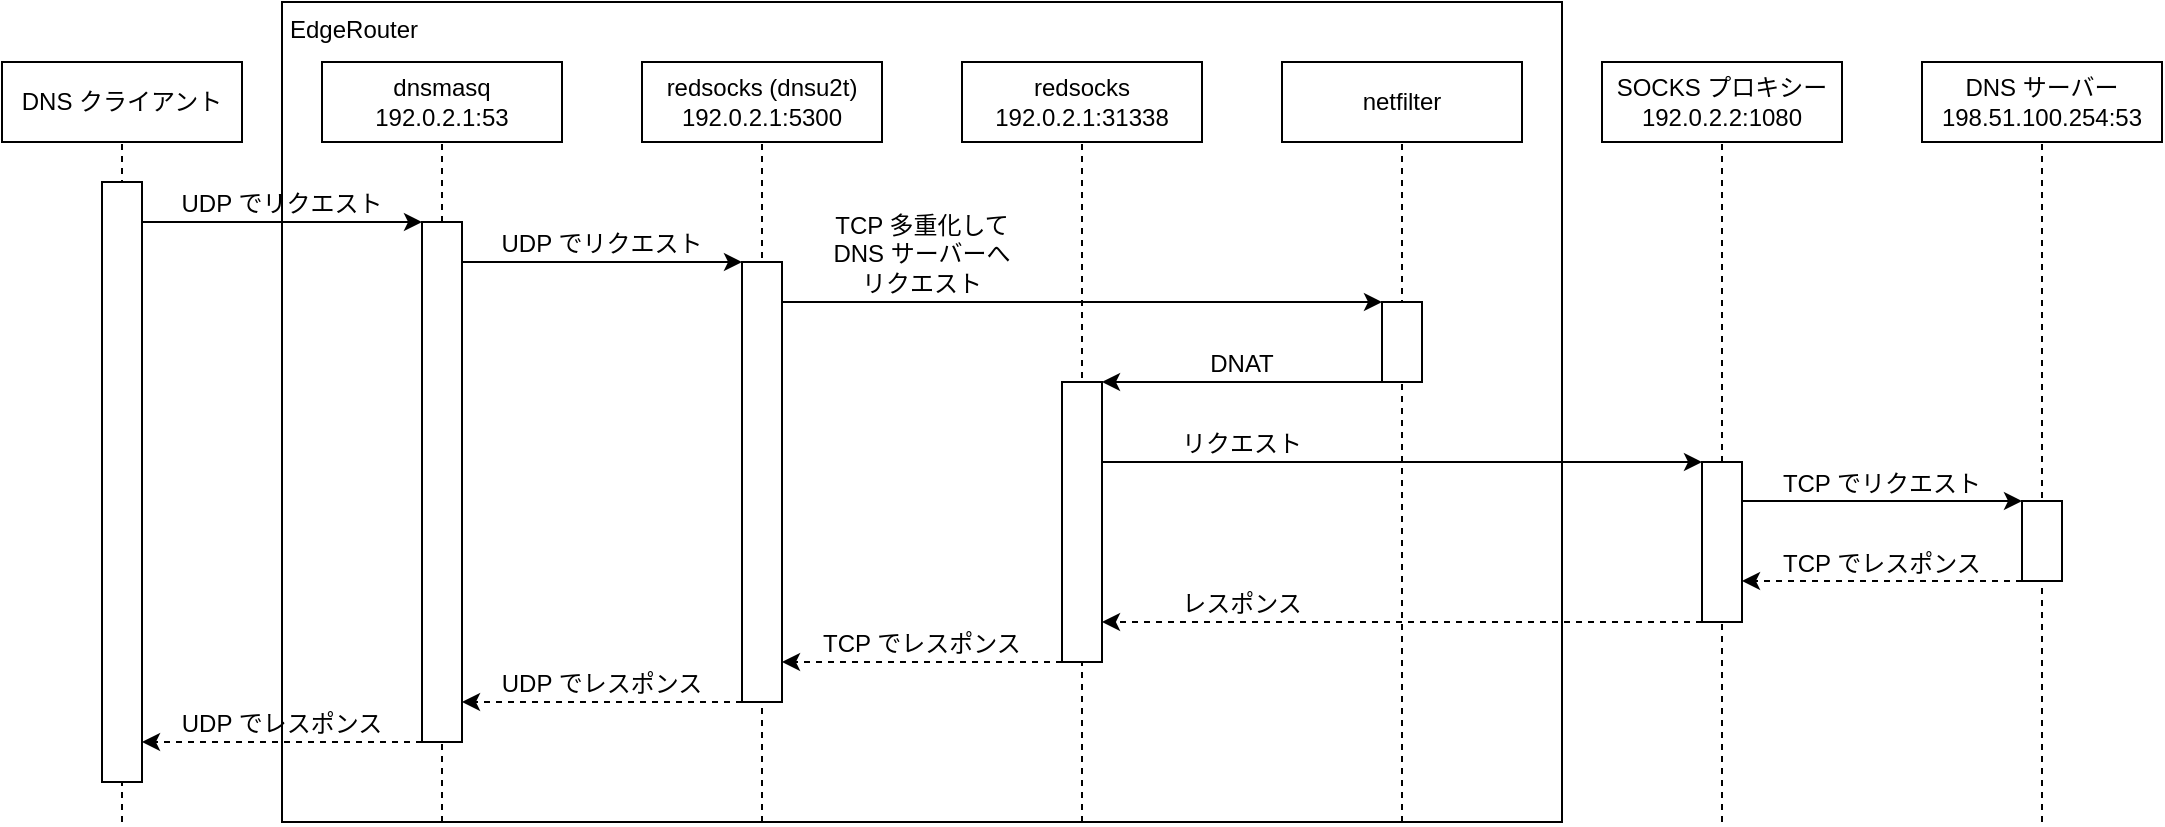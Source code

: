<mxfile version="12.7.9" type="device"><diagram id="B4vYKOqa0Y-tL7P2Om9h" name="Page-1"><mxGraphModel dx="936" dy="983" grid="1" gridSize="10" guides="1" tooltips="1" connect="1" arrows="1" fold="1" page="1" pageScale="1" pageWidth="827" pageHeight="1169" math="0" shadow="0"><root><mxCell id="0"/><mxCell id="1" parent="0"/><mxCell id="K_nzTIbqXfHjaj6cSY2s-44" value="EdgeRouter" style="rounded=0;whiteSpace=wrap;html=1;fillColor=none;align=left;verticalAlign=top;spacingLeft=2;" parent="1" vertex="1"><mxGeometry x="180" y="40" width="640" height="410" as="geometry"/></mxCell><mxCell id="K_nzTIbqXfHjaj6cSY2s-65" value="" style="endArrow=none;html=1;dashed=1;" parent="1" edge="1"><mxGeometry width="50" height="50" relative="1" as="geometry"><mxPoint x="740" y="450" as="sourcePoint"/><mxPoint x="740" y="110" as="targetPoint"/></mxGeometry></mxCell><mxCell id="K_nzTIbqXfHjaj6cSY2s-56" value="" style="endArrow=none;html=1;dashed=1;" parent="1" edge="1"><mxGeometry width="50" height="50" relative="1" as="geometry"><mxPoint x="1060" y="450" as="sourcePoint"/><mxPoint x="1060" y="110" as="targetPoint"/></mxGeometry></mxCell><mxCell id="K_nzTIbqXfHjaj6cSY2s-55" value="" style="endArrow=none;html=1;dashed=1;" parent="1" edge="1"><mxGeometry width="50" height="50" relative="1" as="geometry"><mxPoint x="900" y="450" as="sourcePoint"/><mxPoint x="900" y="110" as="targetPoint"/></mxGeometry></mxCell><mxCell id="K_nzTIbqXfHjaj6cSY2s-54" value="" style="endArrow=none;html=1;dashed=1;" parent="1" edge="1"><mxGeometry width="50" height="50" relative="1" as="geometry"><mxPoint x="580" y="450" as="sourcePoint"/><mxPoint x="580" y="110" as="targetPoint"/></mxGeometry></mxCell><mxCell id="K_nzTIbqXfHjaj6cSY2s-48" value="" style="endArrow=none;html=1;dashed=1;" parent="1" edge="1"><mxGeometry width="50" height="50" relative="1" as="geometry"><mxPoint x="420" y="450" as="sourcePoint"/><mxPoint x="420" y="110" as="targetPoint"/></mxGeometry></mxCell><mxCell id="K_nzTIbqXfHjaj6cSY2s-30" value="" style="endArrow=none;html=1;dashed=1;" parent="1" edge="1"><mxGeometry width="50" height="50" relative="1" as="geometry"><mxPoint x="100" y="450" as="sourcePoint"/><mxPoint x="100" y="110" as="targetPoint"/></mxGeometry></mxCell><mxCell id="K_nzTIbqXfHjaj6cSY2s-1" value="DNS クライアント" style="rounded=0;whiteSpace=wrap;html=1;" parent="1" vertex="1"><mxGeometry x="40" y="70" width="120" height="40" as="geometry"/></mxCell><mxCell id="K_nzTIbqXfHjaj6cSY2s-2" value="" style="rounded=0;whiteSpace=wrap;html=1;" parent="1" vertex="1"><mxGeometry x="90" y="130" width="20" height="300" as="geometry"/></mxCell><mxCell id="K_nzTIbqXfHjaj6cSY2s-4" value="redsocks (dnsu2t)&lt;br&gt;192.0.2.1:5300" style="rounded=0;whiteSpace=wrap;html=1;" parent="1" vertex="1"><mxGeometry x="360" y="70" width="120" height="40" as="geometry"/></mxCell><mxCell id="K_nzTIbqXfHjaj6cSY2s-5" value="" style="rounded=0;whiteSpace=wrap;html=1;" parent="1" vertex="1"><mxGeometry x="410" y="170" width="20" height="220" as="geometry"/></mxCell><mxCell id="K_nzTIbqXfHjaj6cSY2s-10" value="redsocks&lt;br&gt;192.0.2.1:31338" style="rounded=0;whiteSpace=wrap;html=1;" parent="1" vertex="1"><mxGeometry x="520" y="70" width="120" height="40" as="geometry"/></mxCell><mxCell id="K_nzTIbqXfHjaj6cSY2s-13" value="SOCKS プロキシー&lt;br&gt;192.0.2.2:1080" style="rounded=0;whiteSpace=wrap;html=1;" parent="1" vertex="1"><mxGeometry x="840" y="70" width="120" height="40" as="geometry"/></mxCell><mxCell id="K_nzTIbqXfHjaj6cSY2s-14" value="DNS サーバー&lt;br&gt;198.51.100.254:53" style="rounded=0;whiteSpace=wrap;html=1;" parent="1" vertex="1"><mxGeometry x="1000" y="70" width="120" height="40" as="geometry"/></mxCell><mxCell id="K_nzTIbqXfHjaj6cSY2s-15" value="" style="rounded=0;whiteSpace=wrap;html=1;" parent="1" vertex="1"><mxGeometry x="890" y="270" width="20" height="80" as="geometry"/></mxCell><mxCell id="K_nzTIbqXfHjaj6cSY2s-16" value="" style="rounded=0;whiteSpace=wrap;html=1;" parent="1" vertex="1"><mxGeometry x="1050" y="289.5" width="20" height="40" as="geometry"/></mxCell><mxCell id="K_nzTIbqXfHjaj6cSY2s-21" value="" style="endArrow=classic;html=1;" parent="1" edge="1"><mxGeometry width="50" height="50" relative="1" as="geometry"><mxPoint x="110" y="150" as="sourcePoint"/><mxPoint x="250" y="150" as="targetPoint"/></mxGeometry></mxCell><mxCell id="K_nzTIbqXfHjaj6cSY2s-23" value="" style="endArrow=classic;html=1;" parent="1" edge="1"><mxGeometry width="50" height="50" relative="1" as="geometry"><mxPoint x="730" y="230" as="sourcePoint"/><mxPoint x="590" y="230" as="targetPoint"/></mxGeometry></mxCell><mxCell id="K_nzTIbqXfHjaj6cSY2s-24" value="" style="endArrow=classic;html=1;" parent="1" edge="1"><mxGeometry width="50" height="50" relative="1" as="geometry"><mxPoint x="910" y="289.5" as="sourcePoint"/><mxPoint x="1050" y="289.5" as="targetPoint"/></mxGeometry></mxCell><mxCell id="K_nzTIbqXfHjaj6cSY2s-26" value="" style="endArrow=classic;html=1;dashed=1;" parent="1" edge="1"><mxGeometry width="50" height="50" relative="1" as="geometry"><mxPoint x="1050" y="329.5" as="sourcePoint"/><mxPoint x="910" y="329.5" as="targetPoint"/></mxGeometry></mxCell><mxCell id="K_nzTIbqXfHjaj6cSY2s-27" value="" style="endArrow=classic;html=1;dashed=1;" parent="1" edge="1"><mxGeometry width="50" height="50" relative="1" as="geometry"><mxPoint x="890" y="350" as="sourcePoint"/><mxPoint x="590" y="350" as="targetPoint"/></mxGeometry></mxCell><mxCell id="K_nzTIbqXfHjaj6cSY2s-28" value="" style="endArrow=classic;html=1;dashed=1;" parent="1" edge="1"><mxGeometry width="50" height="50" relative="1" as="geometry"><mxPoint x="570" y="370" as="sourcePoint"/><mxPoint x="430" y="370" as="targetPoint"/></mxGeometry></mxCell><mxCell id="K_nzTIbqXfHjaj6cSY2s-29" value="" style="endArrow=classic;html=1;dashed=1;" parent="1" edge="1"><mxGeometry width="50" height="50" relative="1" as="geometry"><mxPoint x="250" y="410" as="sourcePoint"/><mxPoint x="110" y="410" as="targetPoint"/></mxGeometry></mxCell><mxCell id="K_nzTIbqXfHjaj6cSY2s-43" value="netfilter" style="rounded=0;whiteSpace=wrap;html=1;" parent="1" vertex="1"><mxGeometry x="680" y="70" width="120" height="40" as="geometry"/></mxCell><mxCell id="K_nzTIbqXfHjaj6cSY2s-11" value="" style="rounded=0;whiteSpace=wrap;html=1;" parent="1" vertex="1"><mxGeometry x="570" y="230" width="20" height="140" as="geometry"/></mxCell><mxCell id="K_nzTIbqXfHjaj6cSY2s-59" value="" style="endArrow=classic;html=1;" parent="1" edge="1"><mxGeometry width="50" height="50" relative="1" as="geometry"><mxPoint x="590" y="270" as="sourcePoint"/><mxPoint x="890" y="270" as="targetPoint"/></mxGeometry></mxCell><mxCell id="K_nzTIbqXfHjaj6cSY2s-60" value="UDP でリクエスト" style="text;html=1;strokeColor=none;fillColor=none;align=center;verticalAlign=bottom;whiteSpace=wrap;rounded=0;" parent="1" vertex="1"><mxGeometry x="120" y="110" width="120" height="40" as="geometry"/></mxCell><mxCell id="K_nzTIbqXfHjaj6cSY2s-62" value="DNAT" style="text;html=1;strokeColor=none;fillColor=none;align=center;verticalAlign=bottom;whiteSpace=wrap;rounded=0;" parent="1" vertex="1"><mxGeometry x="600" y="190" width="120" height="40" as="geometry"/></mxCell><mxCell id="K_nzTIbqXfHjaj6cSY2s-63" value="TCP 多重化して&lt;br&gt;DNS サーバーへ&lt;br&gt;リクエスト" style="text;html=1;strokeColor=none;fillColor=none;align=center;verticalAlign=bottom;whiteSpace=wrap;rounded=0;" parent="1" vertex="1"><mxGeometry x="440" y="130" width="120" height="60" as="geometry"/></mxCell><mxCell id="K_nzTIbqXfHjaj6cSY2s-50" value="" style="rounded=0;whiteSpace=wrap;html=1;fillColor=#ffffff;" parent="1" vertex="1"><mxGeometry x="730" y="190" width="20" height="40" as="geometry"/></mxCell><mxCell id="K_nzTIbqXfHjaj6cSY2s-67" value="" style="endArrow=classic;html=1;" parent="1" edge="1"><mxGeometry width="50" height="50" relative="1" as="geometry"><mxPoint x="430" y="190" as="sourcePoint"/><mxPoint x="730" y="190" as="targetPoint"/></mxGeometry></mxCell><mxCell id="K_nzTIbqXfHjaj6cSY2s-68" value="リクエスト" style="text;html=1;strokeColor=none;fillColor=none;align=center;verticalAlign=bottom;whiteSpace=wrap;rounded=0;" parent="1" vertex="1"><mxGeometry x="600" y="230" width="120" height="40" as="geometry"/></mxCell><mxCell id="K_nzTIbqXfHjaj6cSY2s-69" value="TCP でリクエスト" style="text;html=1;strokeColor=none;fillColor=none;align=center;verticalAlign=bottom;whiteSpace=wrap;rounded=0;" parent="1" vertex="1"><mxGeometry x="920" y="249.5" width="120" height="40" as="geometry"/></mxCell><mxCell id="K_nzTIbqXfHjaj6cSY2s-70" value="TCP でレスポンス" style="text;html=1;strokeColor=none;fillColor=none;align=center;verticalAlign=bottom;whiteSpace=wrap;rounded=0;" parent="1" vertex="1"><mxGeometry x="920" y="289.5" width="120" height="40" as="geometry"/></mxCell><mxCell id="K_nzTIbqXfHjaj6cSY2s-71" value="レスポンス" style="text;html=1;strokeColor=none;fillColor=none;align=center;verticalAlign=bottom;whiteSpace=wrap;rounded=0;" parent="1" vertex="1"><mxGeometry x="600" y="310" width="120" height="40" as="geometry"/></mxCell><mxCell id="K_nzTIbqXfHjaj6cSY2s-72" value="TCP でレスポンス" style="text;html=1;strokeColor=none;fillColor=none;align=center;verticalAlign=bottom;whiteSpace=wrap;rounded=0;" parent="1" vertex="1"><mxGeometry x="440" y="329.5" width="120" height="40" as="geometry"/></mxCell><mxCell id="K_nzTIbqXfHjaj6cSY2s-73" value="UDP でレスポンス" style="text;html=1;strokeColor=none;fillColor=none;align=center;verticalAlign=bottom;whiteSpace=wrap;rounded=0;" parent="1" vertex="1"><mxGeometry x="120" y="370" width="120" height="40" as="geometry"/></mxCell><mxCell id="8zg-V1V5ge1d8quGNy_u-1" value="dnsmasq&lt;br&gt;192.0.2.1:53" style="rounded=0;whiteSpace=wrap;html=1;" parent="1" vertex="1"><mxGeometry x="200" y="70" width="120" height="40" as="geometry"/></mxCell><mxCell id="8zg-V1V5ge1d8quGNy_u-2" value="" style="endArrow=none;html=1;dashed=1;" parent="1" edge="1"><mxGeometry width="50" height="50" relative="1" as="geometry"><mxPoint x="260" y="450" as="sourcePoint"/><mxPoint x="260" y="110" as="targetPoint"/></mxGeometry></mxCell><mxCell id="8zg-V1V5ge1d8quGNy_u-3" value="" style="rounded=0;whiteSpace=wrap;html=1;" parent="1" vertex="1"><mxGeometry x="250" y="150" width="20" height="260" as="geometry"/></mxCell><mxCell id="8zg-V1V5ge1d8quGNy_u-4" value="" style="endArrow=classic;html=1;" parent="1" edge="1"><mxGeometry width="50" height="50" relative="1" as="geometry"><mxPoint x="270" y="170" as="sourcePoint"/><mxPoint x="410" y="170" as="targetPoint"/></mxGeometry></mxCell><mxCell id="8zg-V1V5ge1d8quGNy_u-5" value="UDP でリクエスト" style="text;html=1;strokeColor=none;fillColor=none;align=center;verticalAlign=bottom;whiteSpace=wrap;rounded=0;" parent="1" vertex="1"><mxGeometry x="280" y="130" width="120" height="40" as="geometry"/></mxCell><mxCell id="8zg-V1V5ge1d8quGNy_u-8" value="UDP でレスポンス" style="text;html=1;strokeColor=none;fillColor=none;align=center;verticalAlign=bottom;whiteSpace=wrap;rounded=0;" parent="1" vertex="1"><mxGeometry x="280" y="350" width="120" height="40" as="geometry"/></mxCell><mxCell id="8zg-V1V5ge1d8quGNy_u-9" value="" style="endArrow=classic;html=1;dashed=1;" parent="1" edge="1"><mxGeometry width="50" height="50" relative="1" as="geometry"><mxPoint x="410" y="390" as="sourcePoint"/><mxPoint x="270" y="390" as="targetPoint"/></mxGeometry></mxCell></root></mxGraphModel></diagram></mxfile>